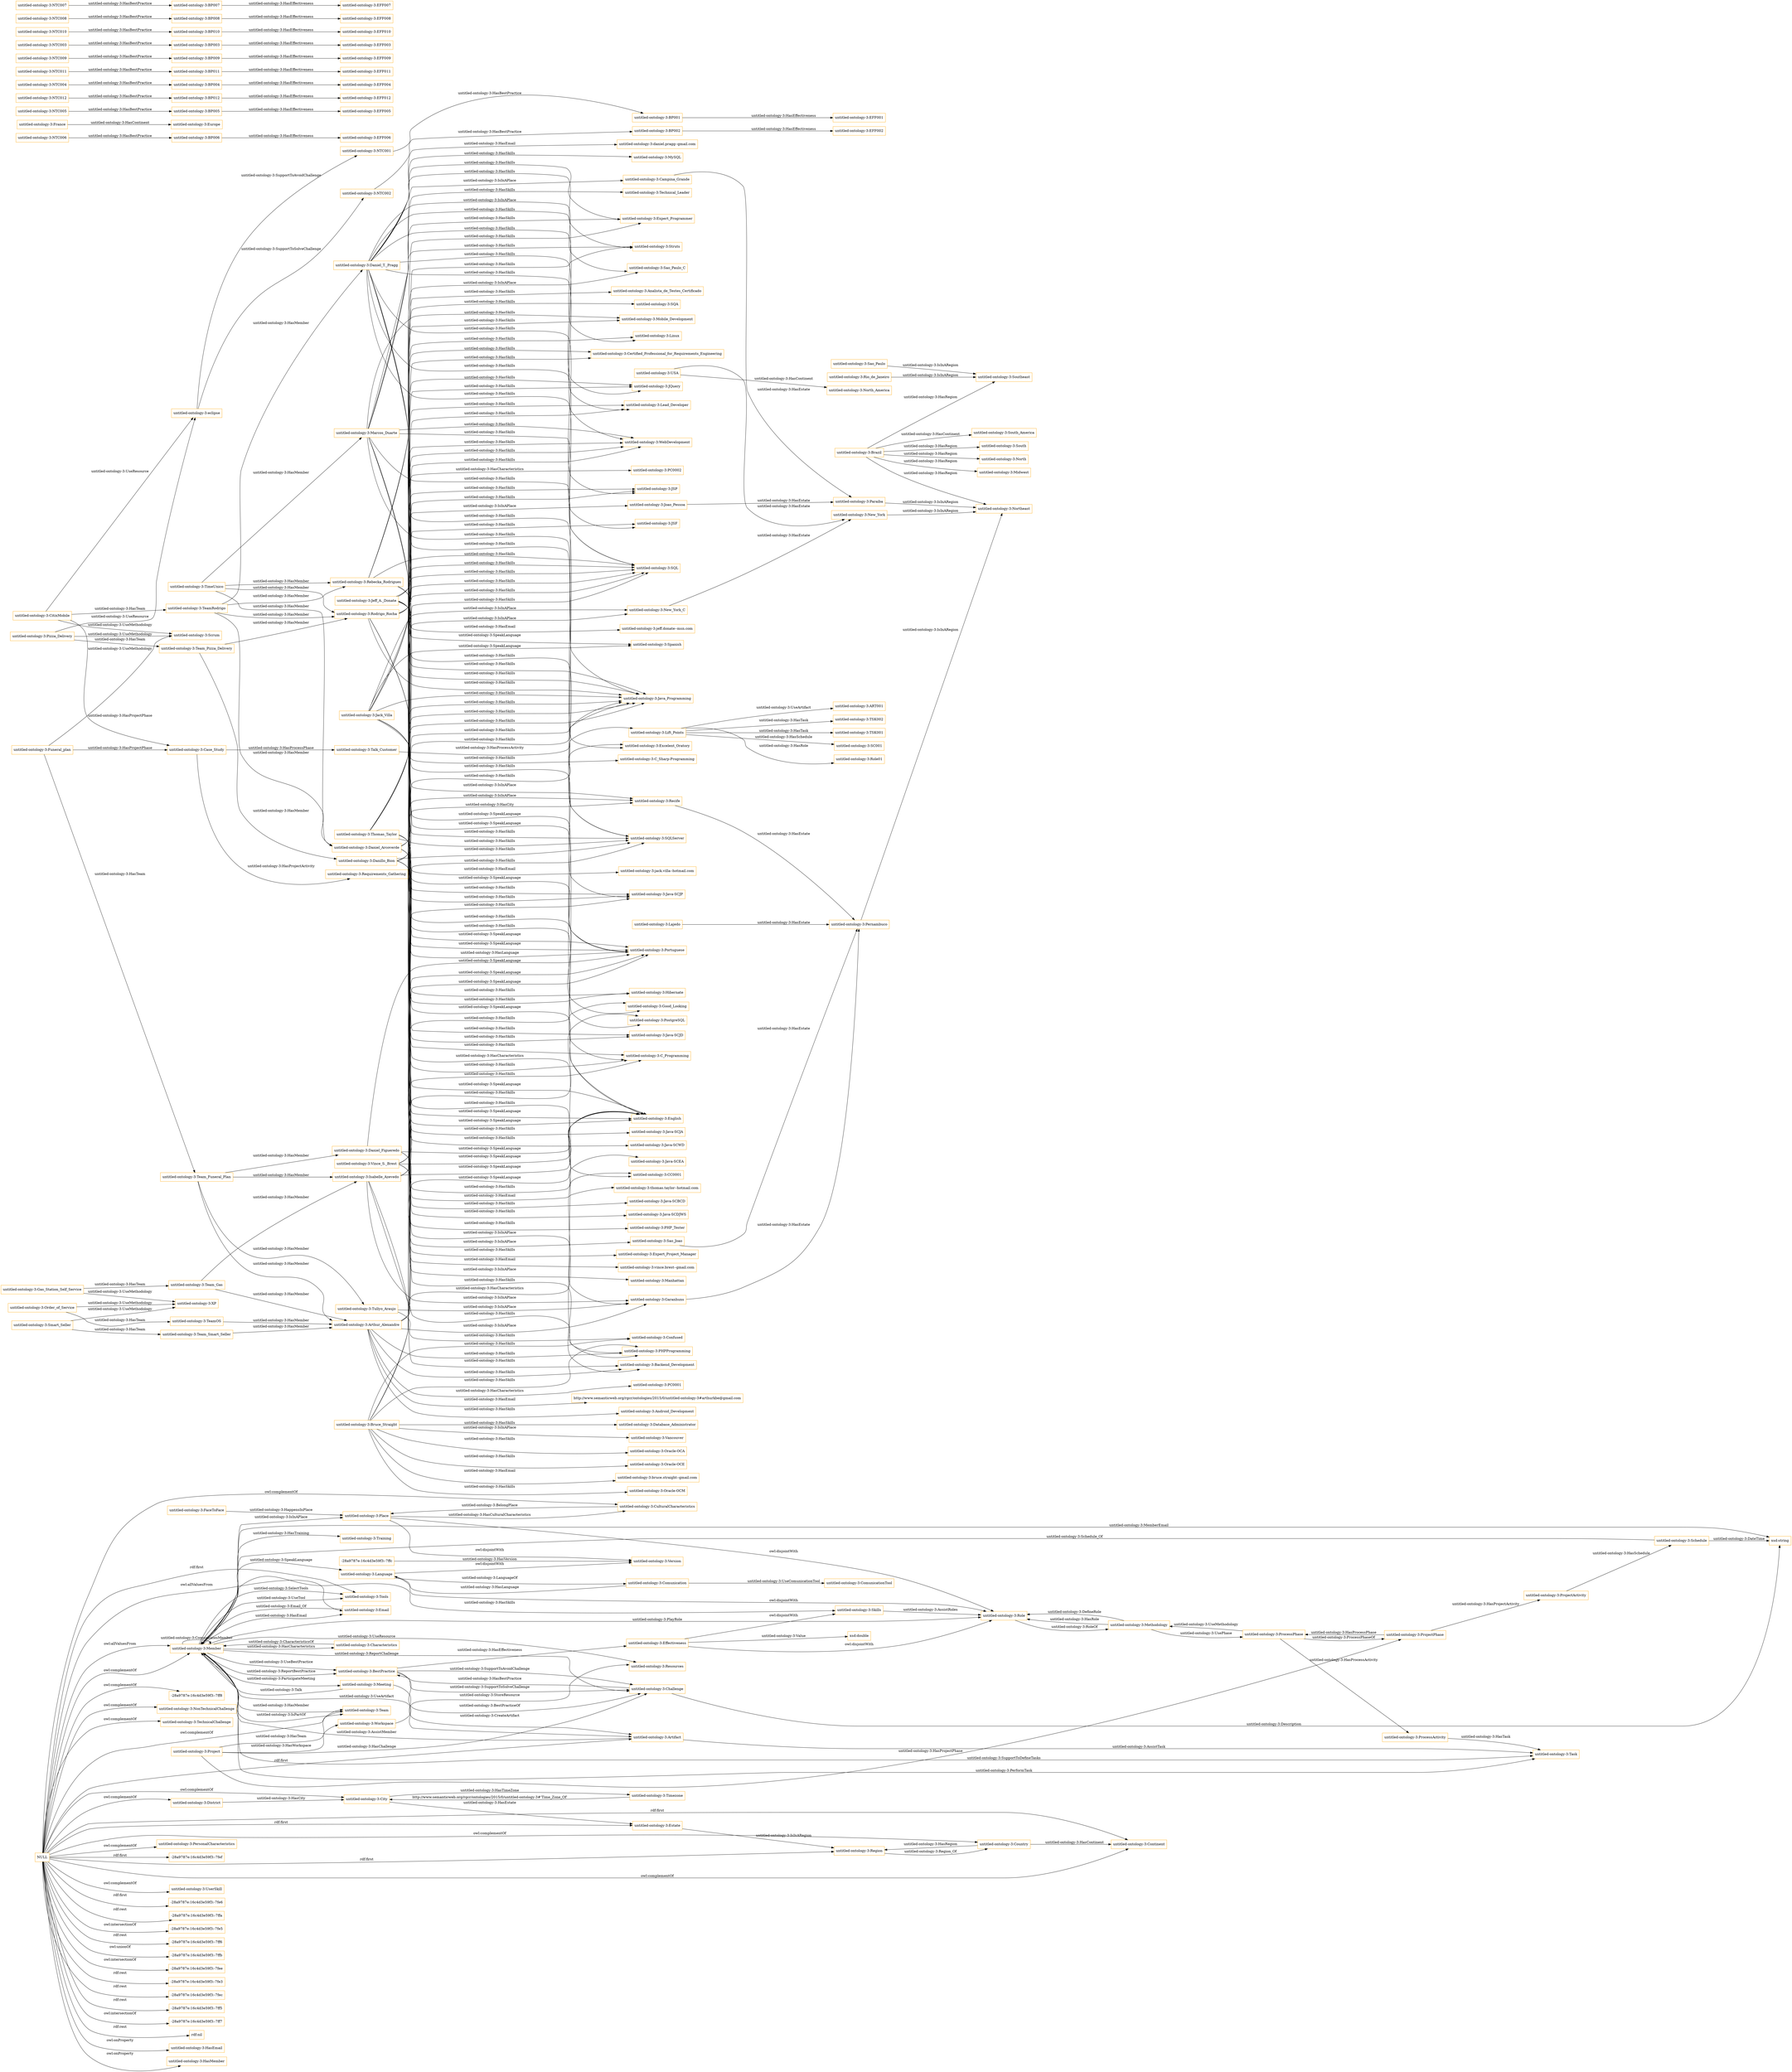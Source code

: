 digraph ar2dtool_diagram { 
rankdir=LR;
size="1501"
node [shape = rectangle, color="orange"]; "untitled-ontology-3:Member" "-28a9787e:16c4d3e59f3:-7ff8" "untitled-ontology-3:NonTechnicalChallenge" "untitled-ontology-3:TechnicalChallenge" "untitled-ontology-3:District" "untitled-ontology-3:FaceToFace" "untitled-ontology-3:Country" "untitled-ontology-3:ProjectPhase" "untitled-ontology-3:Effectiveness" "untitled-ontology-3:Continent" "untitled-ontology-3:City" "untitled-ontology-3:Artifact" "untitled-ontology-3:Resources" "untitled-ontology-3:Workspace" "untitled-ontology-3:Role" "untitled-ontology-3:ProjectActivity" "untitled-ontology-3:ComunicationTool" "untitled-ontology-3:Characteristics" "untitled-ontology-3:CulturalCharacteristics" "untitled-ontology-3:Schedule" "untitled-ontology-3:ProcessPhase" "untitled-ontology-3:Task" "untitled-ontology-3:Skills" "untitled-ontology-3:Methodology" "untitled-ontology-3:PersonalCharacteristics" "untitled-ontology-3:ProcessActivity" "untitled-ontology-3:Region" "-28a9787e:16c4d3e59f3:-7fef" "-28a9787e:16c4d3e59f3:-7ffc" "untitled-ontology-3:Comunication" "untitled-ontology-3:Estate" "untitled-ontology-3:Timezone" "untitled-ontology-3:Project" "untitled-ontology-3:Tools" "untitled-ontology-3:Team" "untitled-ontology-3:BestPractice" "untitled-ontology-3:Email" "untitled-ontology-3:Place" "untitled-ontology-3:Challenge" "untitled-ontology-3:Language" "untitled-ontology-3:UserSkill" "untitled-ontology-3:Meeting" "untitled-ontology-3:Training" "untitled-ontology-3:Version" "-28a9787e:16c4d3e59f3:-7fe6" ; /*classes style*/
	"untitled-ontology-3:BP001" -> "untitled-ontology-3:EFF001" [ label = "untitled-ontology-3:HasEffectiveness" ];
	"untitled-ontology-3:Lift_Points" -> "untitled-ontology-3:TSK002" [ label = "untitled-ontology-3:HasTask" ];
	"untitled-ontology-3:Lift_Points" -> "untitled-ontology-3:TSK001" [ label = "untitled-ontology-3:HasTask" ];
	"untitled-ontology-3:Lift_Points" -> "untitled-ontology-3:SC001" [ label = "untitled-ontology-3:HasSchedule" ];
	"untitled-ontology-3:Lift_Points" -> "untitled-ontology-3:Role01" [ label = "untitled-ontology-3:HasRole" ];
	"untitled-ontology-3:Lift_Points" -> "untitled-ontology-3:ART001" [ label = "untitled-ontology-3:UseArtifact" ];
	"untitled-ontology-3:Jeff_A._Donate" -> "untitled-ontology-3:Java_Programming" [ label = "untitled-ontology-3:HasSkills" ];
	"untitled-ontology-3:Jeff_A._Donate" -> "untitled-ontology-3:Linux" [ label = "untitled-ontology-3:HasSkills" ];
	"untitled-ontology-3:Jeff_A._Donate" -> "untitled-ontology-3:SQL" [ label = "untitled-ontology-3:HasSkills" ];
	"untitled-ontology-3:Jeff_A._Donate" -> "untitled-ontology-3:jeff.donate--msn.com" [ label = "untitled-ontology-3:HasEmail" ];
	"untitled-ontology-3:Jeff_A._Donate" -> "untitled-ontology-3:English" [ label = "untitled-ontology-3:SpeakLanguage" ];
	"untitled-ontology-3:Jeff_A._Donate" -> "untitled-ontology-3:Mobile_Development" [ label = "untitled-ontology-3:HasSkills" ];
	"untitled-ontology-3:Jeff_A._Donate" -> "untitled-ontology-3:Sao_Paulo_C" [ label = "untitled-ontology-3:IsInAPlace" ];
	"untitled-ontology-3:Jeff_A._Donate" -> "untitled-ontology-3:C_Programming" [ label = "untitled-ontology-3:HasSkills" ];
	"untitled-ontology-3:Jeff_A._Donate" -> "untitled-ontology-3:Spanish" [ label = "untitled-ontology-3:SpeakLanguage" ];
	"untitled-ontology-3:Rodrigo_Rocha" -> "untitled-ontology-3:Portuguese" [ label = "untitled-ontology-3:SpeakLanguage" ];
	"untitled-ontology-3:Rodrigo_Rocha" -> "untitled-ontology-3:Backend_Development" [ label = "untitled-ontology-3:HasSkills" ];
	"untitled-ontology-3:Rodrigo_Rocha" -> "untitled-ontology-3:PHPProgramming" [ label = "untitled-ontology-3:HasSkills" ];
	"untitled-ontology-3:Rodrigo_Rocha" -> "untitled-ontology-3:Joao_Pessoa" [ label = "untitled-ontology-3:IsInAPlace" ];
	"untitled-ontology-3:Rodrigo_Rocha" -> "untitled-ontology-3:Java_Programming" [ label = "untitled-ontology-3:HasSkills" ];
	"untitled-ontology-3:Rodrigo_Rocha" -> "untitled-ontology-3:CC0001" [ label = "untitled-ontology-3:HasCharacteristics" ];
	"untitled-ontology-3:Rodrigo_Rocha" -> "untitled-ontology-3:SQL" [ label = "untitled-ontology-3:HasSkills" ];
	"untitled-ontology-3:Rodrigo_Rocha" -> "untitled-ontology-3:JQuery" [ label = "untitled-ontology-3:HasSkills" ];
	"untitled-ontology-3:Rodrigo_Rocha" -> "untitled-ontology-3:JSP" [ label = "untitled-ontology-3:HasSkills" ];
	"untitled-ontology-3:Rodrigo_Rocha" -> "untitled-ontology-3:PC0002" [ label = "untitled-ontology-3:HasCharacteristics" ];
	"untitled-ontology-3:Rodrigo_Rocha" -> "untitled-ontology-3:Lead_Developer" [ label = "untitled-ontology-3:HasSkills" ];
	"untitled-ontology-3:Rodrigo_Rocha" -> "untitled-ontology-3:WebDevelopment" [ label = "untitled-ontology-3:HasSkills" ];
	"untitled-ontology-3:Daniel_Arcoverde" -> "untitled-ontology-3:Recife" [ label = "untitled-ontology-3:IsInAPlace" ];
	"untitled-ontology-3:Daniel_Arcoverde" -> "untitled-ontology-3:Portuguese" [ label = "untitled-ontology-3:SpeakLanguage" ];
	"untitled-ontology-3:Daniel_Arcoverde" -> "untitled-ontology-3:Java_Programming" [ label = "untitled-ontology-3:HasSkills" ];
	"untitled-ontology-3:Daniel_Arcoverde" -> "untitled-ontology-3:English" [ label = "untitled-ontology-3:SpeakLanguage" ];
	"untitled-ontology-3:Daniel_Arcoverde" -> "untitled-ontology-3:C_Programming" [ label = "untitled-ontology-3:HasSkills" ];
	"untitled-ontology-3:Team_Funeral_Plan" -> "untitled-ontology-3:Tullyo_Araujo" [ label = "untitled-ontology-3:HasMember" ];
	"untitled-ontology-3:Team_Funeral_Plan" -> "untitled-ontology-3:Isabelle_Azevedo" [ label = "untitled-ontology-3:HasMember" ];
	"untitled-ontology-3:Team_Funeral_Plan" -> "untitled-ontology-3:Daniel_Figueredo" [ label = "untitled-ontology-3:HasMember" ];
	"untitled-ontology-3:Team_Funeral_Plan" -> "untitled-ontology-3:Arthur_Alexandre" [ label = "untitled-ontology-3:HasMember" ];
	"untitled-ontology-3:Bruce_Straight" -> "untitled-ontology-3:Oracle-OCM" [ label = "untitled-ontology-3:HasSkills" ];
	"untitled-ontology-3:Bruce_Straight" -> "untitled-ontology-3:Database_Administrator" [ label = "untitled-ontology-3:HasSkills" ];
	"untitled-ontology-3:Bruce_Straight" -> "untitled-ontology-3:PHPProgramming" [ label = "untitled-ontology-3:HasSkills" ];
	"untitled-ontology-3:Bruce_Straight" -> "untitled-ontology-3:Vancouver" [ label = "untitled-ontology-3:IsInAPlace" ];
	"untitled-ontology-3:Bruce_Straight" -> "untitled-ontology-3:English" [ label = "untitled-ontology-3:SpeakLanguage" ];
	"untitled-ontology-3:Bruce_Straight" -> "untitled-ontology-3:SQLServer" [ label = "untitled-ontology-3:HasSkills" ];
	"untitled-ontology-3:Bruce_Straight" -> "untitled-ontology-3:Confused" [ label = "untitled-ontology-3:HasSkills" ];
	"untitled-ontology-3:Bruce_Straight" -> "untitled-ontology-3:Oracle-OCA" [ label = "untitled-ontology-3:HasSkills" ];
	"untitled-ontology-3:Bruce_Straight" -> "untitled-ontology-3:Oracle-OCE" [ label = "untitled-ontology-3:HasSkills" ];
	"untitled-ontology-3:Bruce_Straight" -> "untitled-ontology-3:bruce.straight--gmail.com" [ label = "untitled-ontology-3:HasEmail" ];
	"untitled-ontology-3:Bruce_Straight" -> "untitled-ontology-3:SQL" [ label = "untitled-ontology-3:HasSkills" ];
	"untitled-ontology-3:NTC006" -> "untitled-ontology-3:BP006" [ label = "untitled-ontology-3:HasBestPractice" ];
	"untitled-ontology-3:Isabelle_Azevedo" -> "untitled-ontology-3:Excelent_Oratory" [ label = "untitled-ontology-3:HasSkills" ];
	"untitled-ontology-3:Isabelle_Azevedo" -> "untitled-ontology-3:Backend_Development" [ label = "untitled-ontology-3:HasSkills" ];
	"untitled-ontology-3:Isabelle_Azevedo" -> "untitled-ontology-3:Garanhuns" [ label = "untitled-ontology-3:IsInAPlace" ];
	"untitled-ontology-3:Isabelle_Azevedo" -> "untitled-ontology-3:English" [ label = "untitled-ontology-3:SpeakLanguage" ];
	"untitled-ontology-3:Isabelle_Azevedo" -> "untitled-ontology-3:Java_Programming" [ label = "untitled-ontology-3:HasSkills" ];
	"untitled-ontology-3:Isabelle_Azevedo" -> "untitled-ontology-3:Portuguese" [ label = "untitled-ontology-3:SpeakLanguage" ];
	"untitled-ontology-3:Isabelle_Azevedo" -> "untitled-ontology-3:PHPProgramming" [ label = "untitled-ontology-3:HasSkills" ];
	"untitled-ontology-3:Isabelle_Azevedo" -> "untitled-ontology-3:Good_Looking" [ label = "untitled-ontology-3:HasSkills" ];
	"untitled-ontology-3:BP006" -> "untitled-ontology-3:EFF006" [ label = "untitled-ontology-3:HasEffectiveness" ];
	"untitled-ontology-3:France" -> "untitled-ontology-3:Europe" [ label = "untitled-ontology-3:HasContinent" ];
	"untitled-ontology-3:Rebecka_Rodrigues" -> "untitled-ontology-3:Analista_de_Testes_Certificado" [ label = "untitled-ontology-3:HasSkills" ];
	"untitled-ontology-3:Rebecka_Rodrigues" -> "untitled-ontology-3:Java_Programming" [ label = "untitled-ontology-3:HasSkills" ];
	"untitled-ontology-3:Rebecka_Rodrigues" -> "untitled-ontology-3:SQA" [ label = "untitled-ontology-3:HasSkills" ];
	"untitled-ontology-3:Rebecka_Rodrigues" -> "untitled-ontology-3:Recife" [ label = "untitled-ontology-3:IsInAPlace" ];
	"untitled-ontology-3:Rebecka_Rodrigues" -> "untitled-ontology-3:Good_Looking" [ label = "untitled-ontology-3:HasSkills" ];
	"untitled-ontology-3:Rebecka_Rodrigues" -> "untitled-ontology-3:SQL" [ label = "untitled-ontology-3:HasSkills" ];
	"untitled-ontology-3:Rebecka_Rodrigues" -> "untitled-ontology-3:Certified_Professional_for_Requirements_Engineering" [ label = "untitled-ontology-3:HasSkills" ];
	"untitled-ontology-3:Rebecka_Rodrigues" -> "untitled-ontology-3:Portuguese" [ label = "untitled-ontology-3:SpeakLanguage" ];
	"untitled-ontology-3:Funeral_plan" -> "untitled-ontology-3:Team_Funeral_Plan" [ label = "untitled-ontology-3:HasTeam" ];
	"untitled-ontology-3:Funeral_plan" -> "untitled-ontology-3:Scrum" [ label = "untitled-ontology-3:UseMethodology" ];
	"untitled-ontology-3:Funeral_plan" -> "untitled-ontology-3:Case_Study" [ label = "untitled-ontology-3:HasProjectPhase" ];
	"untitled-ontology-3:Rio_de_Janeiro" -> "untitled-ontology-3:Southeast" [ label = "untitled-ontology-3:IsInARegion" ];
	"untitled-ontology-3:NTC005" -> "untitled-ontology-3:BP005" [ label = "untitled-ontology-3:HasBestPractice" ];
	"untitled-ontology-3:eclipse" -> "untitled-ontology-3:NTC002" [ label = "untitled-ontology-3:SupportToSolveChallenge" ];
	"untitled-ontology-3:eclipse" -> "untitled-ontology-3:NTC001" [ label = "untitled-ontology-3:SupportToAvoidChallenge" ];
	"untitled-ontology-3:Arthur_Alexandre" -> "untitled-ontology-3:CC0001" [ label = "untitled-ontology-3:HasCharacteristics" ];
	"untitled-ontology-3:Arthur_Alexandre" -> "untitled-ontology-3:Garanhuns" [ label = "untitled-ontology-3:IsInAPlace" ];
	"untitled-ontology-3:Arthur_Alexandre" -> "untitled-ontology-3:Backend_Development" [ label = "untitled-ontology-3:HasSkills" ];
	"untitled-ontology-3:Arthur_Alexandre" -> "untitled-ontology-3:Portuguese" [ label = "untitled-ontology-3:SpeakLanguage" ];
	"untitled-ontology-3:Arthur_Alexandre" -> "http://www.semanticweb.org/rgcr/ontologies/2015/0/untitled-ontology-3#arthurkbe@gmail.com" [ label = "untitled-ontology-3:HasEmail" ];
	"untitled-ontology-3:Arthur_Alexandre" -> "untitled-ontology-3:Android_Development" [ label = "untitled-ontology-3:HasSkills" ];
	"untitled-ontology-3:Arthur_Alexandre" -> "untitled-ontology-3:PHPProgramming" [ label = "untitled-ontology-3:HasSkills" ];
	"untitled-ontology-3:Arthur_Alexandre" -> "untitled-ontology-3:PC0001" [ label = "untitled-ontology-3:HasCharacteristics" ];
	"untitled-ontology-3:Arthur_Alexandre" -> "untitled-ontology-3:WebDevelopment" [ label = "untitled-ontology-3:HasSkills" ];
	"untitled-ontology-3:Arthur_Alexandre" -> "untitled-ontology-3:PostgreSQL" [ label = "untitled-ontology-3:HasSkills" ];
	"untitled-ontology-3:CitixMobile" -> "untitled-ontology-3:eclipse" [ label = "untitled-ontology-3:UseResource" ];
	"untitled-ontology-3:CitixMobile" -> "untitled-ontology-3:TeamRodrigo" [ label = "untitled-ontology-3:HasTeam" ];
	"untitled-ontology-3:CitixMobile" -> "untitled-ontology-3:Scrum" [ label = "untitled-ontology-3:UseMethodology" ];
	"untitled-ontology-3:CitixMobile" -> "untitled-ontology-3:Case_Study" [ label = "untitled-ontology-3:HasProjectPhase" ];
	"untitled-ontology-3:Place" -> "untitled-ontology-3:Version" [ label = "owl:disjointWith" ];
	"untitled-ontology-3:Place" -> "untitled-ontology-3:Role" [ label = "owl:disjointWith" ];
	"untitled-ontology-3:BP005" -> "untitled-ontology-3:EFF005" [ label = "untitled-ontology-3:HasEffectiveness" ];
	"untitled-ontology-3:NTC012" -> "untitled-ontology-3:BP012" [ label = "untitled-ontology-3:HasBestPractice" ];
	"untitled-ontology-3:Daniel_Figueredo" -> "untitled-ontology-3:Sao_Joao" [ label = "untitled-ontology-3:IsInAPlace" ];
	"untitled-ontology-3:Daniel_Figueredo" -> "untitled-ontology-3:Portuguese" [ label = "untitled-ontology-3:SpeakLanguage" ];
	"untitled-ontology-3:Daniel_Figueredo" -> "untitled-ontology-3:PHP_Tester" [ label = "untitled-ontology-3:HasSkills" ];
	"untitled-ontology-3:Daniel_Figueredo" -> "untitled-ontology-3:English" [ label = "untitled-ontology-3:SpeakLanguage" ];
	"untitled-ontology-3:Jack_Villa" -> "untitled-ontology-3:C_Sharp-Programming" [ label = "untitled-ontology-3:HasSkills" ];
	"untitled-ontology-3:Jack_Villa" -> "untitled-ontology-3:Expert_Programmer" [ label = "untitled-ontology-3:HasSkills" ];
	"untitled-ontology-3:Jack_Villa" -> "untitled-ontology-3:Hibernate" [ label = "untitled-ontology-3:HasSkills" ];
	"untitled-ontology-3:Jack_Villa" -> "untitled-ontology-3:SQLServer" [ label = "untitled-ontology-3:HasSkills" ];
	"untitled-ontology-3:Jack_Villa" -> "untitled-ontology-3:Java_Programming" [ label = "untitled-ontology-3:HasSkills" ];
	"untitled-ontology-3:Jack_Villa" -> "untitled-ontology-3:SQL" [ label = "untitled-ontology-3:HasSkills" ];
	"untitled-ontology-3:Jack_Villa" -> "untitled-ontology-3:English" [ label = "untitled-ontology-3:SpeakLanguage" ];
	"untitled-ontology-3:Jack_Villa" -> "untitled-ontology-3:WebDevelopment" [ label = "untitled-ontology-3:HasSkills" ];
	"untitled-ontology-3:Jack_Villa" -> "untitled-ontology-3:Java-SCJD" [ label = "untitled-ontology-3:HasSkills" ];
	"untitled-ontology-3:Jack_Villa" -> "untitled-ontology-3:Certified_Professional_for_Requirements_Engineering" [ label = "untitled-ontology-3:HasSkills" ];
	"untitled-ontology-3:Jack_Villa" -> "untitled-ontology-3:jack.villa--hotmail.com" [ label = "untitled-ontology-3:HasEmail" ];
	"untitled-ontology-3:Jack_Villa" -> "untitled-ontology-3:New_York_C" [ label = "untitled-ontology-3:IsInAPlace" ];
	"untitled-ontology-3:Jack_Villa" -> "untitled-ontology-3:Spanish" [ label = "untitled-ontology-3:SpeakLanguage" ];
	"untitled-ontology-3:Jack_Villa" -> "untitled-ontology-3:Java-SCJP" [ label = "untitled-ontology-3:HasSkills" ];
	"untitled-ontology-3:Garanhuns" -> "untitled-ontology-3:Pernambuco" [ label = "untitled-ontology-3:HasEstate" ];
	"untitled-ontology-3:Campina_Grande" -> "untitled-ontology-3:Paraiba" [ label = "untitled-ontology-3:HasEstate" ];
	"untitled-ontology-3:TeamRodrigo" -> "untitled-ontology-3:Rodrigo_Rocha" [ label = "untitled-ontology-3:HasMember" ];
	"untitled-ontology-3:TeamRodrigo" -> "untitled-ontology-3:Rebecka_Rodrigues" [ label = "untitled-ontology-3:HasMember" ];
	"untitled-ontology-3:TeamRodrigo" -> "untitled-ontology-3:Daniel_T._Pragg" [ label = "untitled-ontology-3:HasMember" ];
	"untitled-ontology-3:TeamRodrigo" -> "untitled-ontology-3:Daniel_Arcoverde" [ label = "untitled-ontology-3:HasMember" ];
	"untitled-ontology-3:BP012" -> "untitled-ontology-3:EFF012" [ label = "untitled-ontology-3:HasEffectiveness" ];
	"untitled-ontology-3:Talk_Customer" -> "untitled-ontology-3:Lift_Points" [ label = "untitled-ontology-3:HasProcessActivity" ];
	"untitled-ontology-3:Case_Study" -> "untitled-ontology-3:Talk_Customer" [ label = "untitled-ontology-3:HasProcessPhase" ];
	"untitled-ontology-3:Case_Study" -> "untitled-ontology-3:Requirements_Gathering" [ label = "untitled-ontology-3:HasProjectActivity" ];
	"untitled-ontology-3:NTC004" -> "untitled-ontology-3:BP004" [ label = "untitled-ontology-3:HasBestPractice" ];
	"untitled-ontology-3:TimeUnico" -> "untitled-ontology-3:Rodrigo_Rocha" [ label = "untitled-ontology-3:HasMember" ];
	"untitled-ontology-3:TimeUnico" -> "untitled-ontology-3:Rebecka_Rodrigues" [ label = "untitled-ontology-3:HasMember" ];
	"untitled-ontology-3:TimeUnico" -> "untitled-ontology-3:Marcos_Duarte" [ label = "untitled-ontology-3:HasMember" ];
	"untitled-ontology-3:TimeUnico" -> "untitled-ontology-3:Daniel_Arcoverde" [ label = "untitled-ontology-3:HasMember" ];
	"untitled-ontology-3:Daniel_T._Pragg" -> "untitled-ontology-3:SQL" [ label = "untitled-ontology-3:HasSkills" ];
	"untitled-ontology-3:Daniel_T._Pragg" -> "untitled-ontology-3:JSF" [ label = "untitled-ontology-3:HasSkills" ];
	"untitled-ontology-3:Daniel_T._Pragg" -> "untitled-ontology-3:JSP" [ label = "untitled-ontology-3:HasSkills" ];
	"untitled-ontology-3:Daniel_T._Pragg" -> "untitled-ontology-3:Sao_Paulo_C" [ label = "untitled-ontology-3:IsInAPlace" ];
	"untitled-ontology-3:Daniel_T._Pragg" -> "untitled-ontology-3:PostgreSQL" [ label = "untitled-ontology-3:HasSkills" ];
	"untitled-ontology-3:Daniel_T._Pragg" -> "untitled-ontology-3:Lead_Developer" [ label = "untitled-ontology-3:HasSkills" ];
	"untitled-ontology-3:Daniel_T._Pragg" -> "untitled-ontology-3:English" [ label = "untitled-ontology-3:SpeakLanguage" ];
	"untitled-ontology-3:Daniel_T._Pragg" -> "untitled-ontology-3:Linux" [ label = "untitled-ontology-3:HasSkills" ];
	"untitled-ontology-3:Daniel_T._Pragg" -> "untitled-ontology-3:Struts" [ label = "untitled-ontology-3:HasSkills" ];
	"untitled-ontology-3:Daniel_T._Pragg" -> "untitled-ontology-3:Expert_Programmer" [ label = "untitled-ontology-3:HasSkills" ];
	"untitled-ontology-3:Daniel_T._Pragg" -> "untitled-ontology-3:WebDevelopment" [ label = "untitled-ontology-3:HasSkills" ];
	"untitled-ontology-3:Daniel_T._Pragg" -> "untitled-ontology-3:SQLServer" [ label = "untitled-ontology-3:HasSkills" ];
	"untitled-ontology-3:Daniel_T._Pragg" -> "untitled-ontology-3:daniel.pragg--gmail.com" [ label = "untitled-ontology-3:HasEmail" ];
	"untitled-ontology-3:Daniel_T._Pragg" -> "untitled-ontology-3:JQuery" [ label = "untitled-ontology-3:HasSkills" ];
	"untitled-ontology-3:Daniel_T._Pragg" -> "untitled-ontology-3:MySQL" [ label = "untitled-ontology-3:HasSkills" ];
	"untitled-ontology-3:Tullyo_Araujo" -> "untitled-ontology-3:Garanhuns" [ label = "untitled-ontology-3:IsInAPlace" ];
	"untitled-ontology-3:Tullyo_Araujo" -> "untitled-ontology-3:Confused" [ label = "untitled-ontology-3:HasSkills" ];
	"untitled-ontology-3:Brazil" -> "untitled-ontology-3:Southeast" [ label = "untitled-ontology-3:HasRegion" ];
	"untitled-ontology-3:Brazil" -> "untitled-ontology-3:South_America" [ label = "untitled-ontology-3:HasContinent" ];
	"untitled-ontology-3:Brazil" -> "untitled-ontology-3:South" [ label = "untitled-ontology-3:HasRegion" ];
	"untitled-ontology-3:Brazil" -> "untitled-ontology-3:Northeast" [ label = "untitled-ontology-3:HasRegion" ];
	"untitled-ontology-3:Brazil" -> "untitled-ontology-3:North" [ label = "untitled-ontology-3:HasRegion" ];
	"untitled-ontology-3:Brazil" -> "untitled-ontology-3:Midwest" [ label = "untitled-ontology-3:HasRegion" ];
	"untitled-ontology-3:BP004" -> "untitled-ontology-3:EFF004" [ label = "untitled-ontology-3:HasEffectiveness" ];
	"untitled-ontology-3:NTC011" -> "untitled-ontology-3:BP011" [ label = "untitled-ontology-3:HasBestPractice" ];
	"untitled-ontology-3:TeamOS" -> "untitled-ontology-3:Arthur_Alexandre" [ label = "untitled-ontology-3:HasMember" ];
	"untitled-ontology-3:NTC009" -> "untitled-ontology-3:BP009" [ label = "untitled-ontology-3:HasBestPractice" ];
	"untitled-ontology-3:Sao_Joao" -> "untitled-ontology-3:Pernambuco" [ label = "untitled-ontology-3:HasEstate" ];
	"untitled-ontology-3:BP011" -> "untitled-ontology-3:EFF011" [ label = "untitled-ontology-3:HasEffectiveness" ];
	"NULL" -> "untitled-ontology-3:Email" [ label = "owl:allValuesFrom" ];
	"NULL" -> "untitled-ontology-3:PersonalCharacteristics" [ label = "owl:complementOf" ];
	"NULL" -> "untitled-ontology-3:Member" [ label = "owl:allValuesFrom" ];
	"NULL" -> "-28a9787e:16c4d3e59f3:-7ffa" [ label = "rdf:rest" ];
	"NULL" -> "untitled-ontology-3:District" [ label = "owl:complementOf" ];
	"NULL" -> "-28a9787e:16c4d3e59f3:-7fe5" [ label = "owl:intersectionOf" ];
	"NULL" -> "untitled-ontology-3:Member" [ label = "owl:complementOf" ];
	"NULL" -> "untitled-ontology-3:CulturalCharacteristics" [ label = "owl:complementOf" ];
	"NULL" -> "untitled-ontology-3:Country" [ label = "owl:complementOf" ];
	"NULL" -> "-28a9787e:16c4d3e59f3:-7fef" [ label = "rdf:first" ];
	"NULL" -> "untitled-ontology-3:NonTechnicalChallenge" [ label = "owl:complementOf" ];
	"NULL" -> "untitled-ontology-3:Team" [ label = "owl:complementOf" ];
	"NULL" -> "-28a9787e:16c4d3e59f3:-7ff6" [ label = "rdf:rest" ];
	"NULL" -> "untitled-ontology-3:Continent" [ label = "owl:complementOf" ];
	"NULL" -> "-28a9787e:16c4d3e59f3:-7fe6" [ label = "rdf:first" ];
	"NULL" -> "-28a9787e:16c4d3e59f3:-7ffb" [ label = "owl:unionOf" ];
	"NULL" -> "-28a9787e:16c4d3e59f3:-7fee" [ label = "owl:intersectionOf" ];
	"NULL" -> "untitled-ontology-3:Continent" [ label = "rdf:first" ];
	"NULL" -> "-28a9787e:16c4d3e59f3:-7fe3" [ label = "rdf:rest" ];
	"NULL" -> "untitled-ontology-3:Tools" [ label = "rdf:first" ];
	"NULL" -> "-28a9787e:16c4d3e59f3:-7fec" [ label = "rdf:rest" ];
	"NULL" -> "untitled-ontology-3:UserSkill" [ label = "owl:complementOf" ];
	"NULL" -> "untitled-ontology-3:City" [ label = "owl:complementOf" ];
	"NULL" -> "-28a9787e:16c4d3e59f3:-7ff5" [ label = "rdf:rest" ];
	"NULL" -> "-28a9787e:16c4d3e59f3:-7ff7" [ label = "owl:intersectionOf" ];
	"NULL" -> "rdf:nil" [ label = "rdf:rest" ];
	"NULL" -> "untitled-ontology-3:HasEmail" [ label = "owl:onProperty" ];
	"NULL" -> "untitled-ontology-3:Estate" [ label = "rdf:first" ];
	"NULL" -> "untitled-ontology-3:HasMember" [ label = "owl:onProperty" ];
	"NULL" -> "untitled-ontology-3:Region" [ label = "rdf:first" ];
	"NULL" -> "untitled-ontology-3:Artifact" [ label = "rdf:first" ];
	"NULL" -> "untitled-ontology-3:TechnicalChallenge" [ label = "owl:complementOf" ];
	"NULL" -> "-28a9787e:16c4d3e59f3:-7ff8" [ label = "owl:complementOf" ];
	"untitled-ontology-3:Smart_Seller" -> "untitled-ontology-3:XP" [ label = "untitled-ontology-3:UseMethodology" ];
	"untitled-ontology-3:Smart_Seller" -> "untitled-ontology-3:Team_Smart_Seller" [ label = "untitled-ontology-3:HasTeam" ];
	"untitled-ontology-3:NTC003" -> "untitled-ontology-3:BP003" [ label = "untitled-ontology-3:HasBestPractice" ];
	"untitled-ontology-3:BP009" -> "untitled-ontology-3:EFF009" [ label = "untitled-ontology-3:HasEffectiveness" ];
	"untitled-ontology-3:Danillo_Bion" -> "untitled-ontology-3:SQLServer" [ label = "untitled-ontology-3:HasSkills" ];
	"untitled-ontology-3:Danillo_Bion" -> "untitled-ontology-3:Recife" [ label = "untitled-ontology-3:HasCity" ];
	"untitled-ontology-3:Danillo_Bion" -> "untitled-ontology-3:Portuguese" [ label = "untitled-ontology-3:HasLanguage" ];
	"untitled-ontology-3:Danillo_Bion" -> "untitled-ontology-3:Java_Programming" [ label = "untitled-ontology-3:HasSkills" ];
	"untitled-ontology-3:Danillo_Bion" -> "untitled-ontology-3:Garanhuns" [ label = "untitled-ontology-3:IsInAPlace" ];
	"untitled-ontology-3:Danillo_Bion" -> "untitled-ontology-3:C_Programming" [ label = "untitled-ontology-3:HasSkills" ];
	"untitled-ontology-3:BP003" -> "untitled-ontology-3:EFF003" [ label = "untitled-ontology-3:HasEffectiveness" ];
	"untitled-ontology-3:Vince_S._Brest" -> "untitled-ontology-3:vince.brest--gmail.com" [ label = "untitled-ontology-3:HasEmail" ];
	"untitled-ontology-3:Vince_S._Brest" -> "untitled-ontology-3:Manhattan" [ label = "untitled-ontology-3:IsInAPlace" ];
	"untitled-ontology-3:Vince_S._Brest" -> "untitled-ontology-3:Java_Programming" [ label = "untitled-ontology-3:HasSkills" ];
	"untitled-ontology-3:Vince_S._Brest" -> "untitled-ontology-3:Java-SCJP" [ label = "untitled-ontology-3:HasSkills" ];
	"untitled-ontology-3:Vince_S._Brest" -> "untitled-ontology-3:Expert_Project_Manager" [ label = "untitled-ontology-3:HasSkills" ];
	"untitled-ontology-3:Vince_S._Brest" -> "untitled-ontology-3:English" [ label = "untitled-ontology-3:SpeakLanguage" ];
	"untitled-ontology-3:Vince_S._Brest" -> "untitled-ontology-3:C_Programming" [ label = "untitled-ontology-3:HasSkills" ];
	"untitled-ontology-3:NTC010" -> "untitled-ontology-3:BP010" [ label = "untitled-ontology-3:HasBestPractice" ];
	"untitled-ontology-3:Gas_Station_Self_Service" -> "untitled-ontology-3:XP" [ label = "untitled-ontology-3:UseMethodology" ];
	"untitled-ontology-3:Gas_Station_Self_Service" -> "untitled-ontology-3:Team_Gas" [ label = "untitled-ontology-3:HasTeam" ];
	"untitled-ontology-3:Team_Smart_Seller" -> "untitled-ontology-3:Arthur_Alexandre" [ label = "untitled-ontology-3:HasMember" ];
	"untitled-ontology-3:Recife" -> "untitled-ontology-3:Pernambuco" [ label = "untitled-ontology-3:HasEstate" ];
	"untitled-ontology-3:NTC008" -> "untitled-ontology-3:BP008" [ label = "untitled-ontology-3:HasBestPractice" ];
	"untitled-ontology-3:Team_Pizza_Delivery" -> "untitled-ontology-3:Rodrigo_Rocha" [ label = "untitled-ontology-3:HasMember" ];
	"untitled-ontology-3:Team_Pizza_Delivery" -> "untitled-ontology-3:Danillo_Bion" [ label = "untitled-ontology-3:HasMember" ];
	"untitled-ontology-3:BP010" -> "untitled-ontology-3:EFF010" [ label = "untitled-ontology-3:HasEffectiveness" ];
	"untitled-ontology-3:Joao_Pessoa" -> "untitled-ontology-3:Paraiba" [ label = "untitled-ontology-3:HasEstate" ];
	"untitled-ontology-3:NTC002" -> "untitled-ontology-3:BP002" [ label = "untitled-ontology-3:HasBestPractice" ];
	"untitled-ontology-3:BP008" -> "untitled-ontology-3:EFF008" [ label = "untitled-ontology-3:HasEffectiveness" ];
	"untitled-ontology-3:Team_Gas" -> "untitled-ontology-3:Isabelle_Azevedo" [ label = "untitled-ontology-3:HasMember" ];
	"untitled-ontology-3:Team_Gas" -> "untitled-ontology-3:Arthur_Alexandre" [ label = "untitled-ontology-3:HasMember" ];
	"untitled-ontology-3:USA" -> "untitled-ontology-3:North_America" [ label = "untitled-ontology-3:HasContinent" ];
	"untitled-ontology-3:USA" -> "untitled-ontology-3:New_York" [ label = "untitled-ontology-3:HasEstate" ];
	"untitled-ontology-3:Marcos_Duarte" -> "untitled-ontology-3:WebDevelopment" [ label = "untitled-ontology-3:HasSkills" ];
	"untitled-ontology-3:Marcos_Duarte" -> "untitled-ontology-3:Mobile_Development" [ label = "untitled-ontology-3:HasSkills" ];
	"untitled-ontology-3:Marcos_Duarte" -> "untitled-ontology-3:Java-SCJP" [ label = "untitled-ontology-3:HasSkills" ];
	"untitled-ontology-3:Marcos_Duarte" -> "untitled-ontology-3:Java_Programming" [ label = "untitled-ontology-3:HasSkills" ];
	"untitled-ontology-3:Marcos_Duarte" -> "untitled-ontology-3:Campina_Grande" [ label = "untitled-ontology-3:IsInAPlace" ];
	"untitled-ontology-3:Marcos_Duarte" -> "untitled-ontology-3:SQLServer" [ label = "untitled-ontology-3:HasSkills" ];
	"untitled-ontology-3:Marcos_Duarte" -> "untitled-ontology-3:Portuguese" [ label = "untitled-ontology-3:SpeakLanguage" ];
	"untitled-ontology-3:Marcos_Duarte" -> "untitled-ontology-3:Struts" [ label = "untitled-ontology-3:HasSkills" ];
	"untitled-ontology-3:Marcos_Duarte" -> "untitled-ontology-3:SQL" [ label = "untitled-ontology-3:HasSkills" ];
	"untitled-ontology-3:Marcos_Duarte" -> "untitled-ontology-3:Expert_Programmer" [ label = "untitled-ontology-3:HasSkills" ];
	"untitled-ontology-3:Marcos_Duarte" -> "untitled-ontology-3:Excelent_Oratory" [ label = "untitled-ontology-3:HasSkills" ];
	"untitled-ontology-3:Marcos_Duarte" -> "untitled-ontology-3:Technical_Leader" [ label = "untitled-ontology-3:HasSkills" ];
	"untitled-ontology-3:New_York" -> "untitled-ontology-3:Northeast" [ label = "untitled-ontology-3:IsInARegion" ];
	"untitled-ontology-3:Paraiba" -> "untitled-ontology-3:Northeast" [ label = "untitled-ontology-3:IsInARegion" ];
	"untitled-ontology-3:BP002" -> "untitled-ontology-3:EFF002" [ label = "untitled-ontology-3:HasEffectiveness" ];
	"untitled-ontology-3:Effectiveness" -> "untitled-ontology-3:Skills" [ label = "owl:disjointWith" ];
	"untitled-ontology-3:Effectiveness" -> "untitled-ontology-3:Role" [ label = "owl:disjointWith" ];
	"untitled-ontology-3:Pizza_Delivery" -> "untitled-ontology-3:eclipse" [ label = "untitled-ontology-3:UseResource" ];
	"untitled-ontology-3:Pizza_Delivery" -> "untitled-ontology-3:Team_Pizza_Delivery" [ label = "untitled-ontology-3:HasTeam" ];
	"untitled-ontology-3:Pizza_Delivery" -> "untitled-ontology-3:Scrum" [ label = "untitled-ontology-3:UseMethodology" ];
	"untitled-ontology-3:Pernambuco" -> "untitled-ontology-3:Northeast" [ label = "untitled-ontology-3:IsInARegion" ];
	"untitled-ontology-3:NTC007" -> "untitled-ontology-3:BP007" [ label = "untitled-ontology-3:HasBestPractice" ];
	"untitled-ontology-3:Sao_Paulo" -> "untitled-ontology-3:Southeast" [ label = "untitled-ontology-3:IsInARegion" ];
	"untitled-ontology-3:Thomas_Taylor" -> "untitled-ontology-3:Java_Programming" [ label = "untitled-ontology-3:HasSkills" ];
	"untitled-ontology-3:Thomas_Taylor" -> "untitled-ontology-3:Struts" [ label = "untitled-ontology-3:HasSkills" ];
	"untitled-ontology-3:Thomas_Taylor" -> "untitled-ontology-3:JQuery" [ label = "untitled-ontology-3:HasSkills" ];
	"untitled-ontology-3:Thomas_Taylor" -> "untitled-ontology-3:Java-SCEA" [ label = "untitled-ontology-3:HasSkills" ];
	"untitled-ontology-3:Thomas_Taylor" -> "untitled-ontology-3:thomas.taylor--hotmail.com" [ label = "untitled-ontology-3:HasEmail" ];
	"untitled-ontology-3:Thomas_Taylor" -> "untitled-ontology-3:Lead_Developer" [ label = "untitled-ontology-3:HasSkills" ];
	"untitled-ontology-3:Thomas_Taylor" -> "untitled-ontology-3:Java-SCBCD" [ label = "untitled-ontology-3:HasSkills" ];
	"untitled-ontology-3:Thomas_Taylor" -> "untitled-ontology-3:Java-SCDJWS" [ label = "untitled-ontology-3:HasSkills" ];
	"untitled-ontology-3:Thomas_Taylor" -> "untitled-ontology-3:Java-SCJP" [ label = "untitled-ontology-3:HasSkills" ];
	"untitled-ontology-3:Thomas_Taylor" -> "untitled-ontology-3:New_York_C" [ label = "untitled-ontology-3:IsInAPlace" ];
	"untitled-ontology-3:Thomas_Taylor" -> "untitled-ontology-3:Java-SCJD" [ label = "untitled-ontology-3:HasSkills" ];
	"untitled-ontology-3:Thomas_Taylor" -> "untitled-ontology-3:Java-SCJA" [ label = "untitled-ontology-3:HasSkills" ];
	"untitled-ontology-3:Thomas_Taylor" -> "untitled-ontology-3:Java-SCWD" [ label = "untitled-ontology-3:HasSkills" ];
	"untitled-ontology-3:Thomas_Taylor" -> "untitled-ontology-3:English" [ label = "untitled-ontology-3:SpeakLanguage" ];
	"untitled-ontology-3:Thomas_Taylor" -> "untitled-ontology-3:SQL" [ label = "untitled-ontology-3:HasSkills" ];
	"untitled-ontology-3:Thomas_Taylor" -> "untitled-ontology-3:JSF" [ label = "untitled-ontology-3:HasSkills" ];
	"untitled-ontology-3:Thomas_Taylor" -> "untitled-ontology-3:JSP" [ label = "untitled-ontology-3:HasSkills" ];
	"untitled-ontology-3:Thomas_Taylor" -> "untitled-ontology-3:SQLServer" [ label = "untitled-ontology-3:HasSkills" ];
	"untitled-ontology-3:Thomas_Taylor" -> "untitled-ontology-3:Hibernate" [ label = "untitled-ontology-3:HasSkills" ];
	"untitled-ontology-3:Order_of_Service" -> "untitled-ontology-3:XP" [ label = "untitled-ontology-3:UseMethodology" ];
	"untitled-ontology-3:Order_of_Service" -> "untitled-ontology-3:TeamOS" [ label = "untitled-ontology-3:HasTeam" ];
	"untitled-ontology-3:New_York_C" -> "untitled-ontology-3:New_York" [ label = "untitled-ontology-3:HasEstate" ];
	"untitled-ontology-3:Lajedo" -> "untitled-ontology-3:Pernambuco" [ label = "untitled-ontology-3:HasEstate" ];
	"untitled-ontology-3:NTC001" -> "untitled-ontology-3:BP001" [ label = "untitled-ontology-3:HasBestPractice" ];
	"untitled-ontology-3:BP007" -> "untitled-ontology-3:EFF007" [ label = "untitled-ontology-3:HasEffectiveness" ];
	"untitled-ontology-3:Language" -> "untitled-ontology-3:Version" [ label = "owl:disjointWith" ];
	"untitled-ontology-3:Language" -> "untitled-ontology-3:Role" [ label = "owl:disjointWith" ];
	"untitled-ontology-3:Member" -> "untitled-ontology-3:Team" [ label = "untitled-ontology-3:IsPartOf" ];
	"untitled-ontology-3:City" -> "untitled-ontology-3:Estate" [ label = "untitled-ontology-3:HasEstate" ];
	"untitled-ontology-3:Schedule" -> "untitled-ontology-3:Member" [ label = "untitled-ontology-3:Schedule_Of" ];
	"untitled-ontology-3:Artifact" -> "untitled-ontology-3:Task" [ label = "untitled-ontology-3:AssistTask" ];
	"untitled-ontology-3:Member" -> "untitled-ontology-3:Member" [ label = "untitled-ontology-3:ComunicatesMember" ];
	"untitled-ontology-3:Member" -> "untitled-ontology-3:Resources" [ label = "untitled-ontology-3:UseResource" ];
	"untitled-ontology-3:ProjectPhase" -> "untitled-ontology-3:ProcessPhase" [ label = "untitled-ontology-3:HasProcessPhase" ];
	"untitled-ontology-3:Member" -> "untitled-ontology-3:Training" [ label = "untitled-ontology-3:HasTraining" ];
	"untitled-ontology-3:Region" -> "untitled-ontology-3:Country" [ label = "untitled-ontology-3:Region_Of" ];
	"untitled-ontology-3:ProjectActivity" -> "untitled-ontology-3:Schedule" [ label = "untitled-ontology-3:HasSchedule" ];
	"untitled-ontology-3:Member" -> "untitled-ontology-3:Characteristics" [ label = "untitled-ontology-3:HasCharacteristics" ];
	"untitled-ontology-3:Team" -> "untitled-ontology-3:Member" [ label = "untitled-ontology-3:HasMember" ];
	"untitled-ontology-3:Project" -> "untitled-ontology-3:Workspace" [ label = "untitled-ontology-3:HasWorkspace" ];
	"untitled-ontology-3:Member" -> "untitled-ontology-3:Skills" [ label = "untitled-ontology-3:HasSkills" ];
	"untitled-ontology-3:Workspace" -> "untitled-ontology-3:Resources" [ label = "untitled-ontology-3:StoreResource" ];
	"untitled-ontology-3:Project" -> "untitled-ontology-3:Team" [ label = "untitled-ontology-3:HasTeam" ];
	"untitled-ontology-3:ProcessPhase" -> "untitled-ontology-3:Methodology" [ label = "untitled-ontology-3:UseMethodology" ];
	"untitled-ontology-3:Member" -> "untitled-ontology-3:Challenge" [ label = "untitled-ontology-3:ReportChallenge" ];
	"untitled-ontology-3:City" -> "untitled-ontology-3:Timezone" [ label = "untitled-ontology-3:HasTimeZone" ];
	"untitled-ontology-3:District" -> "untitled-ontology-3:City" [ label = "untitled-ontology-3:HasCity" ];
	"untitled-ontology-3:CulturalCharacteristics" -> "untitled-ontology-3:Place" [ label = "untitled-ontology-3:BelongPlace" ];
	"untitled-ontology-3:Member" -> "untitled-ontology-3:Tools" [ label = "untitled-ontology-3:SelectTools" ];
	"untitled-ontology-3:Estate" -> "untitled-ontology-3:Region" [ label = "untitled-ontology-3:IsInARegion" ];
	"untitled-ontology-3:Timezone" -> "untitled-ontology-3:City" [ label = "http://www.semanticweb.org/rgcr/ontologies/2015/0/untitled-ontology-3#'Time_Zone_Of'" ];
	"untitled-ontology-3:ProjectPhase" -> "untitled-ontology-3:ProjectActivity" [ label = "untitled-ontology-3:HasProjectActivity" ];
	"untitled-ontology-3:Member" -> "untitled-ontology-3:Email" [ label = "untitled-ontology-3:HasEmail" ];
	"untitled-ontology-3:Methodology" -> "untitled-ontology-3:Role" [ label = "untitled-ontology-3:DefineRole" ];
	"untitled-ontology-3:BestPractice" -> "untitled-ontology-3:Effectiveness" [ label = "untitled-ontology-3:HasEffectiveness" ];
	"untitled-ontology-3:Member" -> "untitled-ontology-3:Task" [ label = "untitled-ontology-3:SupportToDefineTasks" ];
	"untitled-ontology-3:Meeting" -> "untitled-ontology-3:Artifact" [ label = "untitled-ontology-3:CreateArtifact" ];
	"untitled-ontology-3:Country" -> "untitled-ontology-3:Region" [ label = "untitled-ontology-3:HasRegion" ];
	"untitled-ontology-3:Place" -> "untitled-ontology-3:CulturalCharacteristics" [ label = "untitled-ontology-3:HasCulturalCharacteristics" ];
	"untitled-ontology-3:Comunication" -> "untitled-ontology-3:ComunicationTool" [ label = "untitled-ontology-3:UseComunicationTool" ];
	"untitled-ontology-3:Project" -> "untitled-ontology-3:Challenge" [ label = "untitled-ontology-3:HasChallenge" ];
	"untitled-ontology-3:BestPractice" -> "untitled-ontology-3:Challenge" [ label = "untitled-ontology-3:SupportToSolveChallenge" ];
	"untitled-ontology-3:Member" -> "untitled-ontology-3:Role" [ label = "untitled-ontology-3:PlayRole" ];
	"untitled-ontology-3:Member" -> "untitled-ontology-3:Artifact" [ label = "untitled-ontology-3:UseArtifact" ];
	"untitled-ontology-3:ProcessActivity" -> "untitled-ontology-3:Task" [ label = "untitled-ontology-3:HasTask" ];
	"untitled-ontology-3:Comunication" -> "untitled-ontology-3:Language" [ label = "untitled-ontology-3:HasLanguage" ];
	"untitled-ontology-3:Meeting" -> "untitled-ontology-3:Member" [ label = "untitled-ontology-3:Talk" ];
	"untitled-ontology-3:Member" -> "untitled-ontology-3:Language" [ label = "untitled-ontology-3:SpeakLanguage" ];
	"untitled-ontology-3:Methodology" -> "untitled-ontology-3:ProcessPhase" [ label = "untitled-ontology-3:UsePhase" ];
	"untitled-ontology-3:Effectiveness" -> "xsd:double" [ label = "untitled-ontology-3:Value" ];
	"untitled-ontology-3:BestPractice" -> "untitled-ontology-3:Challenge" [ label = "untitled-ontology-3:BestPracticeOf" ];
	"untitled-ontology-3:Member" -> "untitled-ontology-3:Place" [ label = "untitled-ontology-3:IsInAPlace" ];
	"untitled-ontology-3:Country" -> "untitled-ontology-3:Continent" [ label = "untitled-ontology-3:HasContinent" ];
	"-28a9787e:16c4d3e59f3:-7ffc" -> "untitled-ontology-3:Version" [ label = "untitled-ontology-3:HasVersion" ];
	"untitled-ontology-3:Characteristics" -> "untitled-ontology-3:Member" [ label = "untitled-ontology-3:CharacteristicsOf" ];
	"untitled-ontology-3:Methodology" -> "untitled-ontology-3:Role" [ label = "untitled-ontology-3:HasRole" ];
	"untitled-ontology-3:Schedule" -> "xsd:string" [ label = "untitled-ontology-3:DateTime" ];
	"untitled-ontology-3:FaceToFace" -> "untitled-ontology-3:Place" [ label = "untitled-ontology-3:HappensInPlace" ];
	"untitled-ontology-3:Member" -> "untitled-ontology-3:Tools" [ label = "untitled-ontology-3:UseTool" ];
	"untitled-ontology-3:Member" -> "untitled-ontology-3:Meeting" [ label = "untitled-ontology-3:ParticipateMeeting" ];
	"untitled-ontology-3:BestPractice" -> "untitled-ontology-3:Challenge" [ label = "untitled-ontology-3:SupportToAvoidChallenge" ];
	"untitled-ontology-3:Member" -> "untitled-ontology-3:Task" [ label = "untitled-ontology-3:PerformTask" ];
	"untitled-ontology-3:Challenge" -> "xsd:string" [ label = "untitled-ontology-3:Description" ];
	"untitled-ontology-3:ProcessPhase" -> "untitled-ontology-3:ProjectPhase" [ label = "untitled-ontology-3:ProcessPhaseOf" ];
	"untitled-ontology-3:Member" -> "xsd:string" [ label = "untitled-ontology-3:MemberEmail" ];
	"untitled-ontology-3:Project" -> "untitled-ontology-3:ProjectPhase" [ label = "untitled-ontology-3:HasProjectPhase" ];
	"untitled-ontology-3:Role" -> "untitled-ontology-3:Methodology" [ label = "untitled-ontology-3:RoleOf" ];
	"untitled-ontology-3:ProcessPhase" -> "untitled-ontology-3:ProcessActivity" [ label = "untitled-ontology-3:HasProcessActivity" ];
	"untitled-ontology-3:Member" -> "untitled-ontology-3:BestPractice" [ label = "untitled-ontology-3:ReportBestPractice" ];
	"untitled-ontology-3:Language" -> "untitled-ontology-3:Comunication" [ label = "untitled-ontology-3:LanguageOf" ];
	"untitled-ontology-3:Artifact" -> "untitled-ontology-3:Member" [ label = "untitled-ontology-3:AssistMember" ];
	"untitled-ontology-3:Challenge" -> "untitled-ontology-3:BestPractice" [ label = "untitled-ontology-3:HasBestPractice" ];
	"untitled-ontology-3:Email" -> "untitled-ontology-3:Member" [ label = "untitled-ontology-3:Email_Of" ];
	"untitled-ontology-3:Member" -> "untitled-ontology-3:BestPractice" [ label = "untitled-ontology-3:UseBestPractice" ];
	"untitled-ontology-3:Skills" -> "untitled-ontology-3:Role" [ label = "untitled-ontology-3:AssistRoles" ];

}
